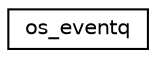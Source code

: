 digraph "Graphical Class Hierarchy"
{
 // LATEX_PDF_SIZE
  edge [fontname="Helvetica",fontsize="10",labelfontname="Helvetica",labelfontsize="10"];
  node [fontname="Helvetica",fontsize="10",shape=record];
  rankdir="LR";
  Node0 [label="os_eventq",height=0.2,width=0.4,color="black", fillcolor="white", style="filled",URL="$structos__eventq.html",tooltip="Event queue wrapper."];
}
